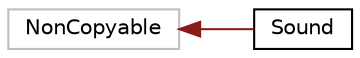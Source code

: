 digraph "Graphical Class Hierarchy"
{
  edge [fontname="Helvetica",fontsize="10",labelfontname="Helvetica",labelfontsize="10"];
  node [fontname="Helvetica",fontsize="10",shape=record];
  rankdir="LR";
  Node1 [label="NonCopyable",height=0.2,width=0.4,color="grey75", fillcolor="white", style="filled"];
  Node1 -> Node2 [dir="back",color="firebrick4",fontsize="10",style="solid",fontname="Helvetica"];
  Node2 [label="Sound",height=0.2,width=0.4,color="black", fillcolor="white", style="filled",URL="$d0/d9e/class_sound.html",tooltip="Represents a sound to be played. "];
}
